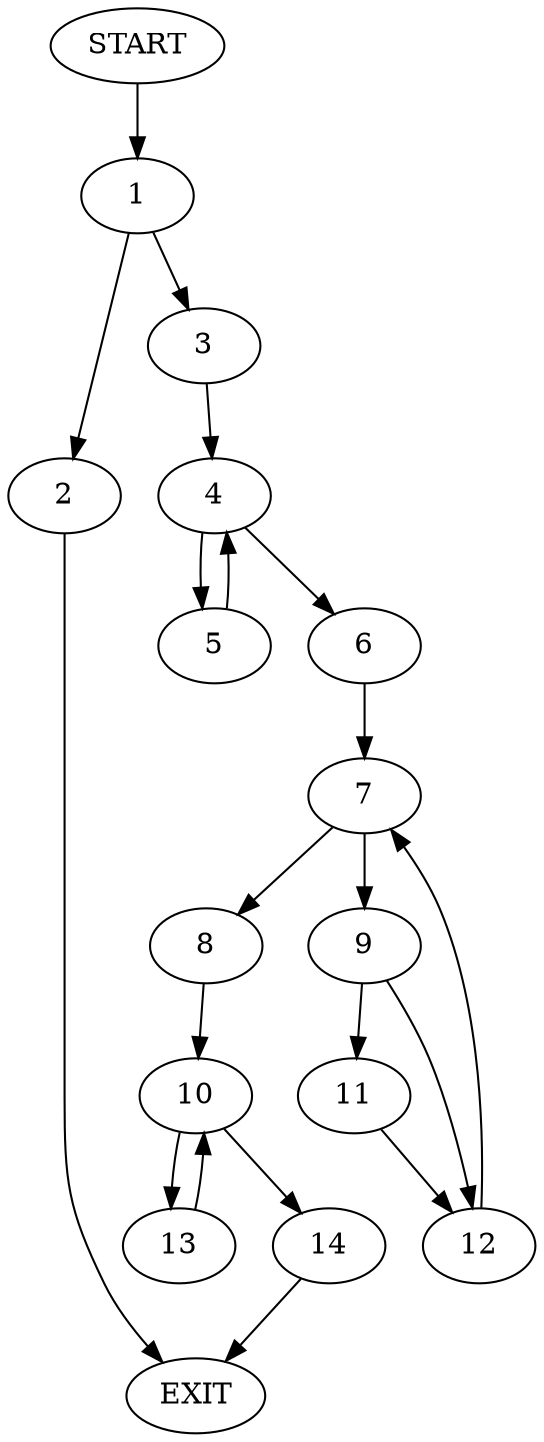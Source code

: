 digraph {
0 [label="START"]
15 [label="EXIT"]
0 -> 1
1 -> 2
1 -> 3
2 -> 15
3 -> 4
4 -> 5
4 -> 6
6 -> 7
5 -> 4
7 -> 8
7 -> 9
8 -> 10
9 -> 11
9 -> 12
11 -> 12
12 -> 7
10 -> 13
10 -> 14
13 -> 10
14 -> 15
}

